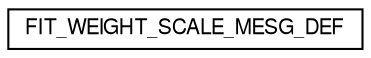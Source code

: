 digraph "Graphical Class Hierarchy"
{
  edge [fontname="FreeSans",fontsize="10",labelfontname="FreeSans",labelfontsize="10"];
  node [fontname="FreeSans",fontsize="10",shape=record];
  rankdir="LR";
  Node1 [label="FIT_WEIGHT_SCALE_MESG_DEF",height=0.2,width=0.4,color="black", fillcolor="white", style="filled",URL="$struct_f_i_t___w_e_i_g_h_t___s_c_a_l_e___m_e_s_g___d_e_f.html"];
}
